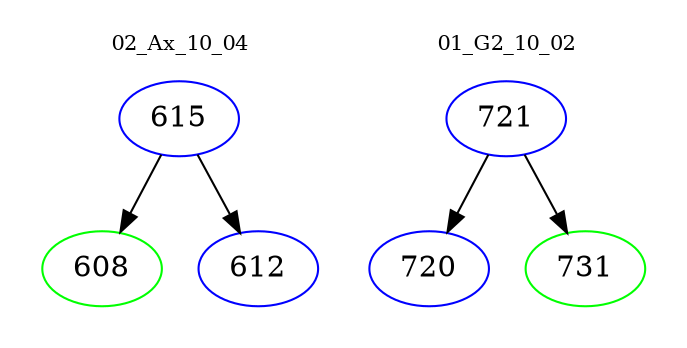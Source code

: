digraph{
subgraph cluster_0 {
color = white
label = "02_Ax_10_04";
fontsize=10;
T0_615 [label="615", color="blue"]
T0_615 -> T0_608 [color="black"]
T0_608 [label="608", color="green"]
T0_615 -> T0_612 [color="black"]
T0_612 [label="612", color="blue"]
}
subgraph cluster_1 {
color = white
label = "01_G2_10_02";
fontsize=10;
T1_721 [label="721", color="blue"]
T1_721 -> T1_720 [color="black"]
T1_720 [label="720", color="blue"]
T1_721 -> T1_731 [color="black"]
T1_731 [label="731", color="green"]
}
}
